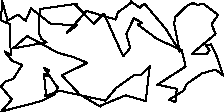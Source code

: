 unitsize(0.001cm);
// 28201
draw((1357,1905)--(705,1812));
draw((705,1812)--(693,1383));
draw((693,1383)--(737,1285));
draw((737,1285)--(826,1226));
draw((826,1226)--(234,1118));
draw((234,1118)--(482,1337));
draw((482,1337)--(1027,1041));
draw((1027,1041)--(1307,964));
draw((1307,964)--(1544,863));
draw((1544,863)--(1097,643));
draw((1097,643)--(1410,307));
draw((1410,307)--(1779,90));
draw((1779,90)--(1774,107));
draw((1774,107)--(2221,291));
draw((2221,291)--(2576,189));
draw((2576,189)--(2636,727));
draw((2636,727)--(2650,802));
draw((2650,802)--(2499,658));
draw((2499,658)--(2361,640));
draw((2361,640)--(2049,417));
draw((2049,417)--(1868,197));
draw((1868,197)--(1058,372));
draw((1058,372)--(913,317));
draw((913,317)--(805,272));
draw((805,272)--(812,351));
draw((812,351)--(781,671));
draw((781,671)--(834,629));
draw((834,629)--(868,731));
draw((868,731)--(779,777));
draw((779,777)--(1000,457));
draw((1000,457)--(1031,428));
draw((1031,428)--(960,303));
draw((960,303)--(721,186));
draw((721,186)--(29,6));
draw((29,6)--(213,220));
draw((213,220)--(14,454));
draw((14,454)--(40,462));
draw((40,462)--(99,536));
draw((99,536)--(242,584));
draw((242,584)--(396,828));
draw((396,828)--(219,898));
draw((219,898)--(86,1065));
draw((86,1065)--(192,1004));
draw((192,1004)--(185,1542));
draw((185,1542)--(22,1617));
draw((22,1617)--(43,1957));
draw((43,1957)--(138,1610));
draw((138,1610)--(323,1714));
draw((323,1714)--(457,1607));
draw((457,1607)--(554,1825));
draw((554,1825)--(901,1552));
draw((901,1552)--(1362,1526));
draw((1362,1526)--(1183,1391));
draw((1183,1391)--(1533,1780));
draw((1533,1780)--(2048,1628));
draw((2048,1628)--(2082,1753));
draw((2082,1753)--(2318,1925));
draw((2318,1925)--(2312,1949));
draw((2312,1949)--(2469,1838));
draw((2469,1838)--(2552,1909));
draw((2552,1909)--(2933,1459));
draw((2933,1459)--(3174,1064));
draw((3174,1064)--(3078,1541));
draw((3078,1541)--(3092,1668));
draw((3092,1668)--(3314,1881));
draw((3314,1881)--(3409,1917));
draw((3409,1917)--(3499,1885));
draw((3499,1885)--(3586,1909));
draw((3586,1909)--(3853,1712));
draw((3853,1712)--(3736,1542));
draw((3736,1542)--(3808,1375));
draw((3808,1375)--(3394,1028));
draw((3394,1028)--(3646,1018));
draw((3646,1018)--(3704,1082));
draw((3704,1082)--(3635,1174));
draw((3635,1174)--(3729,1188));
draw((3729,1188)--(3835,963));
draw((3835,963)--(3939,640));
draw((3939,640)--(3806,746));
draw((3806,746)--(3564,676));
draw((3564,676)--(3297,491));
draw((3297,491)--(3249,378));
draw((3249,378)--(2990,214));
draw((2990,214)--(3099,173));
draw((3099,173)--(3124,408));
draw((3124,408)--(2781,478));
draw((2781,478)--(3278,799));
draw((3278,799)--(3213,1085));
draw((3213,1085)--(2773,1286));
draw((2773,1286)--(2687,1353));
draw((2687,1353)--(2433,1538));
draw((2433,1538)--(2513,1572));
draw((2513,1572)--(2365,1649));
draw((2365,1649)--(2232,1374));
draw((2232,1374)--(2302,1127));
draw((2302,1127)--(2178,978));
draw((2178,978)--(1838,1732));
draw((1838,1732)--(1660,1556));
draw((1660,1556)--(1327,1893));
draw((1327,1893)--(1357,1905));
